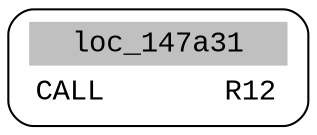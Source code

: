 digraph asm_graph {
1941 [
shape="Mrecord" fontname="Courier New"label =<<table border="0" cellborder="0" cellpadding="3"><tr><td align="center" colspan="2" bgcolor="grey">loc_147a31</td></tr><tr><td align="left">CALL       R12</td></tr></table>> ];
}